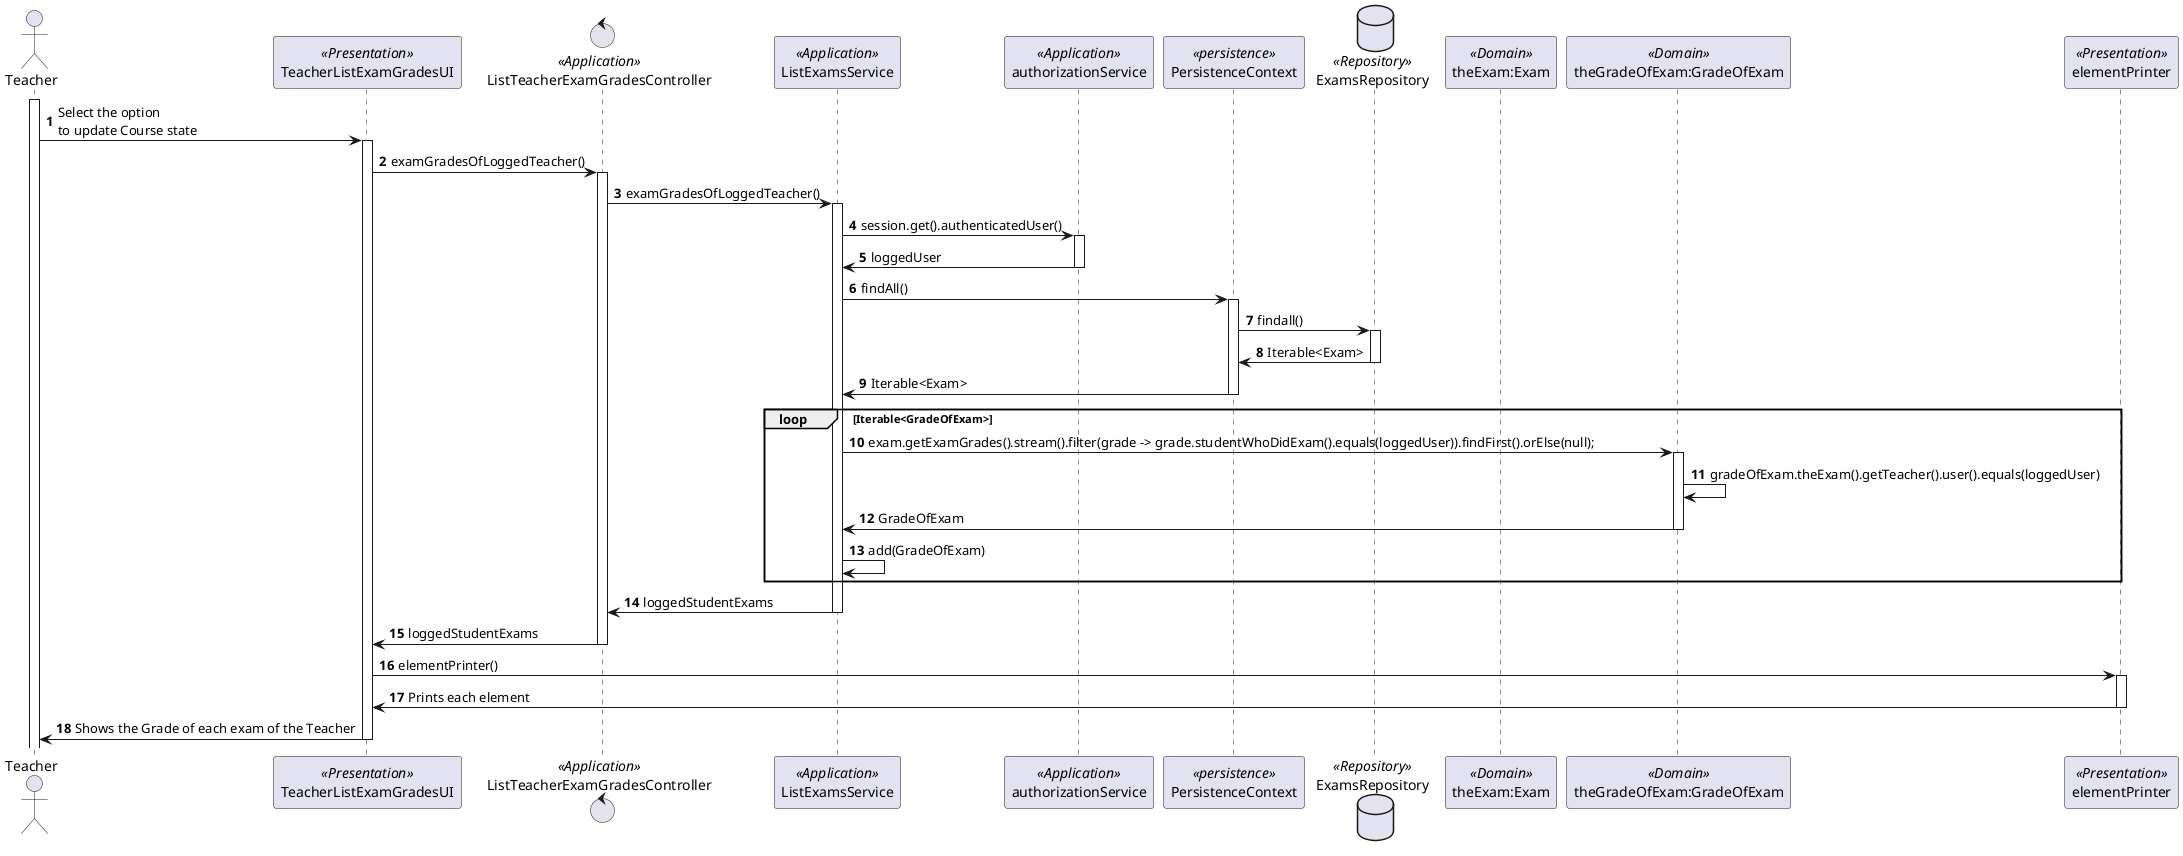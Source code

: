 @startuml
'https://plantuml.com/sequence-diagram

autonumber

actor Teacher as Actor
activate Actor
participant TeacherListExamGradesUI as UI <<Presentation>>
control ListTeacherExamGradesController as Controller <<Application>>
participant ListExamsService as Service <<Application>>
participant authorizationService as AuthService <<Application>>
participant PersistenceContext as Persistence <<persistence>>
database ExamsRepository as Repository <<Repository>>
participant "theExam:Exam" as Exam <<Domain>>
participant "theGradeOfExam:GradeOfExam" as GradeOfExam <<Domain>>
participant elementPrinter as Printer <<Presentation>>

Actor -> UI: Select the option \nto update Course state
activate UI
UI -> Controller: examGradesOfLoggedTeacher()
activate Controller
Controller -> Service: examGradesOfLoggedTeacher()
activate Service
Service -> AuthService: session.get().authenticatedUser()
activate AuthService
AuthService -> Service: loggedUser
deactivate AuthService
Service -> Persistence: findAll()
activate Persistence
Persistence -> Repository: findall()
activate Repository
Repository -> Persistence: Iterable<Exam>
deactivate Repository
Persistence -> Service: Iterable<Exam>
deactivate Persistence
    loop Iterable<GradeOfExam>
        Service -> GradeOfExam: exam.getExamGrades().stream().filter(grade -> grade.studentWhoDidExam().equals(loggedUser)).findFirst().orElse(null);
        activate GradeOfExam
        GradeOfExam -> GradeOfExam: gradeOfExam.theExam().getTeacher().user().equals(loggedUser)
        GradeOfExam -> Service: GradeOfExam
        deactivate GradeOfExam
        Service -> Service: add(GradeOfExam)
    end
Service -> Controller: loggedStudentExams
deactivate Service
Controller -> UI: loggedStudentExams
deactivate Controller
UI -> Printer: elementPrinter()
activate Printer
Printer -> UI: Prints each element
deactivate Printer
UI -> Actor: Shows the Grade of each exam of the Teacher
deactivate UI


@enduml